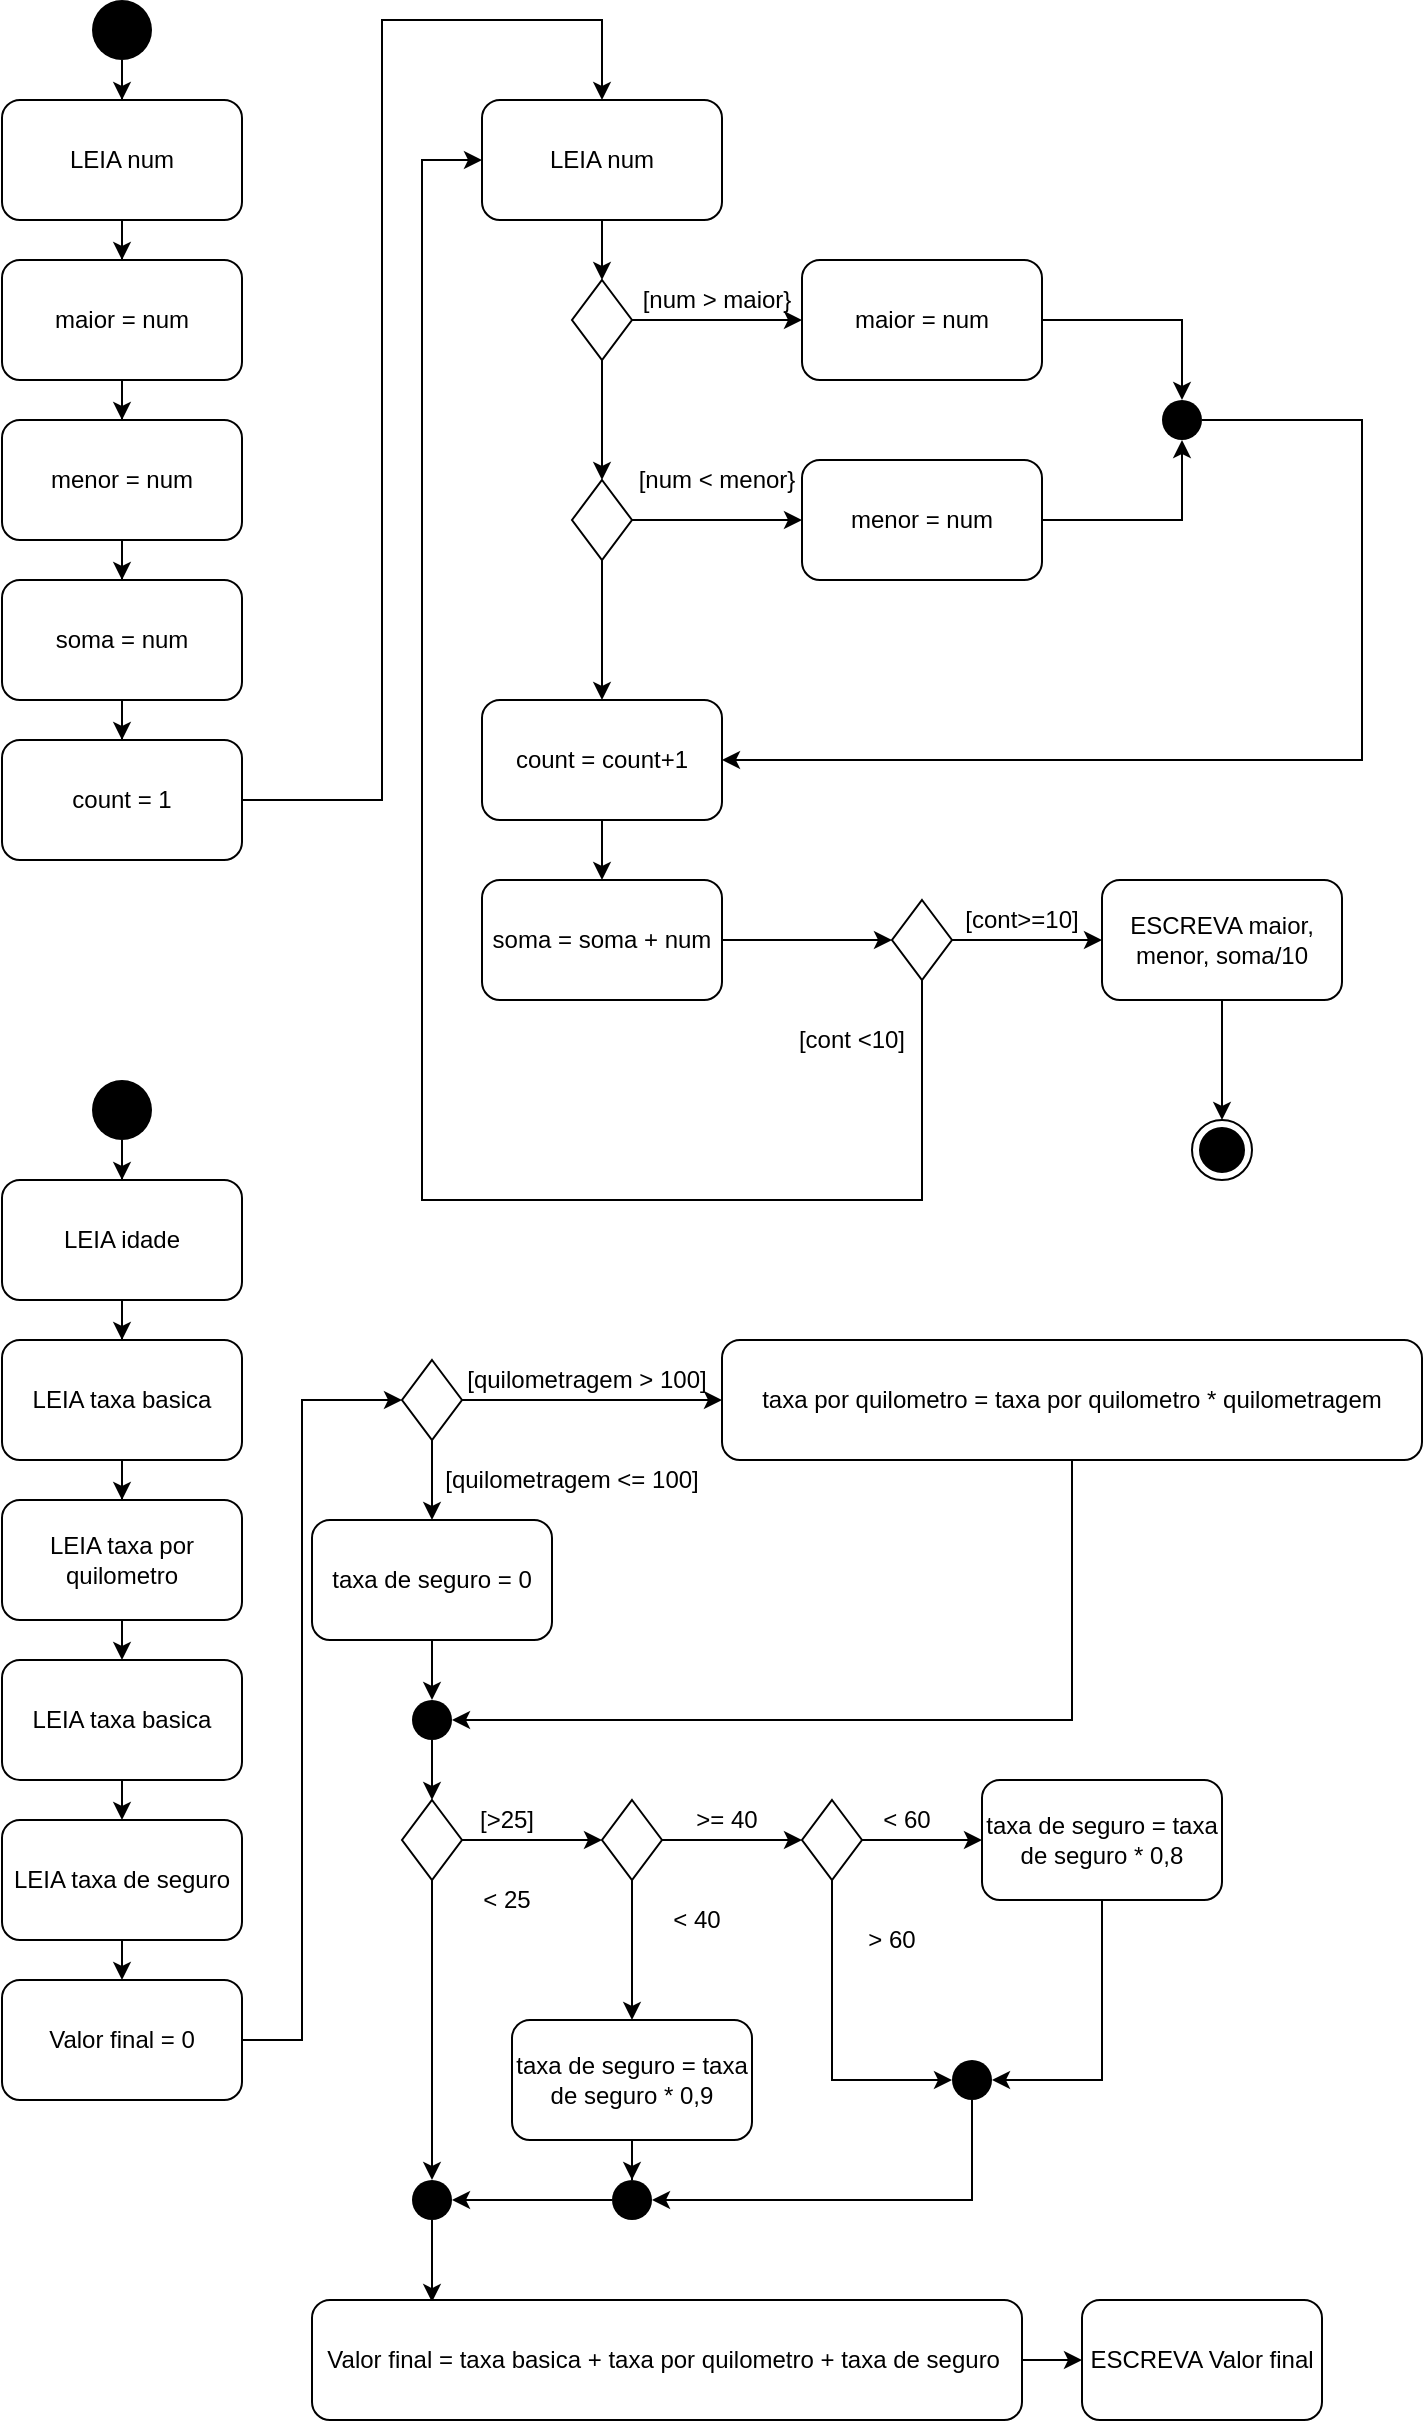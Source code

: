 <mxfile version="13.9.9" type="device"><diagram id="6vsJaMteGhJ027rHBiGD" name="Página-1"><mxGraphModel dx="1086" dy="806" grid="1" gridSize="10" guides="1" tooltips="1" connect="1" arrows="1" fold="1" page="1" pageScale="1" pageWidth="827" pageHeight="1169" math="0" shadow="0"><root><mxCell id="0"/><mxCell id="1" parent="0"/><mxCell id="-xlHinmQGzP2OUaGko8O-5" style="edgeStyle=orthogonalEdgeStyle;rounded=0;orthogonalLoop=1;jettySize=auto;html=1;" parent="1" source="-xlHinmQGzP2OUaGko8O-1" target="-xlHinmQGzP2OUaGko8O-3" edge="1"><mxGeometry relative="1" as="geometry"/></mxCell><mxCell id="-xlHinmQGzP2OUaGko8O-1" value="" style="ellipse;fillColor=#000000;strokeColor=none;" parent="1" vertex="1"><mxGeometry x="155" y="40" width="30" height="30" as="geometry"/></mxCell><mxCell id="-xlHinmQGzP2OUaGko8O-2" value="" style="ellipse;html=1;shape=endState;fillColor=#000000;strokeColor=#000000;" parent="1" vertex="1"><mxGeometry x="705" y="600" width="30" height="30" as="geometry"/></mxCell><mxCell id="-xlHinmQGzP2OUaGko8O-13" style="edgeStyle=orthogonalEdgeStyle;rounded=0;orthogonalLoop=1;jettySize=auto;html=1;" parent="1" source="-xlHinmQGzP2OUaGko8O-3" target="-xlHinmQGzP2OUaGko8O-4" edge="1"><mxGeometry relative="1" as="geometry"/></mxCell><mxCell id="-xlHinmQGzP2OUaGko8O-3" value="LEIA num" style="rounded=1;whiteSpace=wrap;html=1;" parent="1" vertex="1"><mxGeometry x="110" y="90" width="120" height="60" as="geometry"/></mxCell><mxCell id="-xlHinmQGzP2OUaGko8O-14" style="edgeStyle=orthogonalEdgeStyle;rounded=0;orthogonalLoop=1;jettySize=auto;html=1;" parent="1" source="-xlHinmQGzP2OUaGko8O-4" target="-xlHinmQGzP2OUaGko8O-11" edge="1"><mxGeometry relative="1" as="geometry"/></mxCell><mxCell id="-xlHinmQGzP2OUaGko8O-4" value="maior = num" style="rounded=1;whiteSpace=wrap;html=1;" parent="1" vertex="1"><mxGeometry x="110" y="170" width="120" height="60" as="geometry"/></mxCell><mxCell id="-xlHinmQGzP2OUaGko8O-28" style="edgeStyle=orthogonalEdgeStyle;rounded=0;orthogonalLoop=1;jettySize=auto;html=1;endArrow=classic;endFill=1;entryX=0.5;entryY=0;entryDx=0;entryDy=0;" parent="1" source="-xlHinmQGzP2OUaGko8O-9" target="-xlHinmQGzP2OUaGko8O-30" edge="1"><mxGeometry relative="1" as="geometry"><mxPoint x="330" y="120" as="targetPoint"/><Array as="points"><mxPoint x="300" y="440"/><mxPoint x="300" y="50"/><mxPoint x="410" y="50"/></Array></mxGeometry></mxCell><mxCell id="-xlHinmQGzP2OUaGko8O-9" value="count = 1" style="rounded=1;whiteSpace=wrap;html=1;" parent="1" vertex="1"><mxGeometry x="110" y="410" width="120" height="60" as="geometry"/></mxCell><mxCell id="-xlHinmQGzP2OUaGko8O-16" style="edgeStyle=orthogonalEdgeStyle;rounded=0;orthogonalLoop=1;jettySize=auto;html=1;entryX=0.5;entryY=0;entryDx=0;entryDy=0;" parent="1" source="-xlHinmQGzP2OUaGko8O-10" target="-xlHinmQGzP2OUaGko8O-9" edge="1"><mxGeometry relative="1" as="geometry"/></mxCell><mxCell id="-xlHinmQGzP2OUaGko8O-10" value="soma = num" style="rounded=1;whiteSpace=wrap;html=1;" parent="1" vertex="1"><mxGeometry x="110" y="330" width="120" height="60" as="geometry"/></mxCell><mxCell id="-xlHinmQGzP2OUaGko8O-15" style="edgeStyle=orthogonalEdgeStyle;rounded=0;orthogonalLoop=1;jettySize=auto;html=1;entryX=0.5;entryY=0;entryDx=0;entryDy=0;" parent="1" source="-xlHinmQGzP2OUaGko8O-11" target="-xlHinmQGzP2OUaGko8O-10" edge="1"><mxGeometry relative="1" as="geometry"/></mxCell><mxCell id="-xlHinmQGzP2OUaGko8O-11" value="menor = num" style="rounded=1;whiteSpace=wrap;html=1;" parent="1" vertex="1"><mxGeometry x="110" y="250" width="120" height="60" as="geometry"/></mxCell><mxCell id="-xlHinmQGzP2OUaGko8O-34" style="edgeStyle=orthogonalEdgeStyle;rounded=0;orthogonalLoop=1;jettySize=auto;html=1;entryX=0.5;entryY=0;entryDx=0;entryDy=0;endArrow=classic;endFill=1;" parent="1" source="-xlHinmQGzP2OUaGko8O-17" target="-xlHinmQGzP2OUaGko8O-31" edge="1"><mxGeometry relative="1" as="geometry"/></mxCell><mxCell id="-xlHinmQGzP2OUaGko8O-36" style="edgeStyle=orthogonalEdgeStyle;rounded=0;orthogonalLoop=1;jettySize=auto;html=1;endArrow=classic;endFill=1;" parent="1" source="-xlHinmQGzP2OUaGko8O-17" target="-xlHinmQGzP2OUaGko8O-35" edge="1"><mxGeometry relative="1" as="geometry"/></mxCell><mxCell id="-xlHinmQGzP2OUaGko8O-17" value="" style="rhombus;" parent="1" vertex="1"><mxGeometry x="395" y="180" width="30" height="40" as="geometry"/></mxCell><mxCell id="-xlHinmQGzP2OUaGko8O-25" value="[cont &amp;lt;10]" style="text;html=1;strokeColor=none;fillColor=none;align=center;verticalAlign=middle;whiteSpace=wrap;rounded=0;" parent="1" vertex="1"><mxGeometry x="500" y="550" width="70" height="20" as="geometry"/></mxCell><mxCell id="-xlHinmQGzP2OUaGko8O-26" value="[cont&amp;gt;=10]" style="text;html=1;strokeColor=none;fillColor=none;align=center;verticalAlign=middle;whiteSpace=wrap;rounded=0;" parent="1" vertex="1"><mxGeometry x="585" y="490" width="70" height="20" as="geometry"/></mxCell><mxCell id="-xlHinmQGzP2OUaGko8O-33" style="edgeStyle=orthogonalEdgeStyle;rounded=0;orthogonalLoop=1;jettySize=auto;html=1;entryX=0.5;entryY=0;entryDx=0;entryDy=0;endArrow=classic;endFill=1;" parent="1" source="-xlHinmQGzP2OUaGko8O-30" target="-xlHinmQGzP2OUaGko8O-17" edge="1"><mxGeometry relative="1" as="geometry"/></mxCell><mxCell id="-xlHinmQGzP2OUaGko8O-30" value="LEIA num" style="rounded=1;whiteSpace=wrap;html=1;" parent="1" vertex="1"><mxGeometry x="350" y="90" width="120" height="60" as="geometry"/></mxCell><mxCell id="-xlHinmQGzP2OUaGko8O-40" style="edgeStyle=orthogonalEdgeStyle;rounded=0;orthogonalLoop=1;jettySize=auto;html=1;entryX=0;entryY=0.5;entryDx=0;entryDy=0;endArrow=classic;endFill=1;" parent="1" source="-xlHinmQGzP2OUaGko8O-31" target="-xlHinmQGzP2OUaGko8O-39" edge="1"><mxGeometry relative="1" as="geometry"/></mxCell><mxCell id="-xlHinmQGzP2OUaGko8O-47" style="edgeStyle=orthogonalEdgeStyle;rounded=0;orthogonalLoop=1;jettySize=auto;html=1;entryX=0.5;entryY=0;entryDx=0;entryDy=0;endArrow=classic;endFill=1;" parent="1" source="-xlHinmQGzP2OUaGko8O-31" target="-xlHinmQGzP2OUaGko8O-46" edge="1"><mxGeometry relative="1" as="geometry"/></mxCell><mxCell id="-xlHinmQGzP2OUaGko8O-31" value="" style="rhombus;" parent="1" vertex="1"><mxGeometry x="395" y="280" width="30" height="40" as="geometry"/></mxCell><mxCell id="-xlHinmQGzP2OUaGko8O-43" style="edgeStyle=orthogonalEdgeStyle;rounded=0;orthogonalLoop=1;jettySize=auto;html=1;entryX=0.5;entryY=0;entryDx=0;entryDy=0;endArrow=classic;endFill=1;" parent="1" source="-xlHinmQGzP2OUaGko8O-35" target="-xlHinmQGzP2OUaGko8O-42" edge="1"><mxGeometry relative="1" as="geometry"/></mxCell><mxCell id="-xlHinmQGzP2OUaGko8O-35" value="maior = num" style="rounded=1;whiteSpace=wrap;html=1;" parent="1" vertex="1"><mxGeometry x="510" y="170" width="120" height="60" as="geometry"/></mxCell><mxCell id="-xlHinmQGzP2OUaGko8O-37" value="[num &amp;gt; maior}" style="text;html=1;strokeColor=none;fillColor=none;align=center;verticalAlign=middle;whiteSpace=wrap;rounded=0;" parent="1" vertex="1"><mxGeometry x="425" y="180" width="85" height="20" as="geometry"/></mxCell><mxCell id="-xlHinmQGzP2OUaGko8O-38" value="[num &amp;lt; menor}" style="text;html=1;strokeColor=none;fillColor=none;align=center;verticalAlign=middle;whiteSpace=wrap;rounded=0;" parent="1" vertex="1"><mxGeometry x="425" y="270" width="85" height="20" as="geometry"/></mxCell><mxCell id="-xlHinmQGzP2OUaGko8O-44" style="edgeStyle=orthogonalEdgeStyle;rounded=0;orthogonalLoop=1;jettySize=auto;html=1;entryX=0.5;entryY=1;entryDx=0;entryDy=0;endArrow=classic;endFill=1;" parent="1" source="-xlHinmQGzP2OUaGko8O-39" target="-xlHinmQGzP2OUaGko8O-42" edge="1"><mxGeometry relative="1" as="geometry"/></mxCell><mxCell id="-xlHinmQGzP2OUaGko8O-39" value="menor = num" style="rounded=1;whiteSpace=wrap;html=1;" parent="1" vertex="1"><mxGeometry x="510" y="270" width="120" height="60" as="geometry"/></mxCell><mxCell id="-xlHinmQGzP2OUaGko8O-48" style="edgeStyle=orthogonalEdgeStyle;rounded=0;orthogonalLoop=1;jettySize=auto;html=1;entryX=1;entryY=0.5;entryDx=0;entryDy=0;endArrow=classic;endFill=1;" parent="1" source="-xlHinmQGzP2OUaGko8O-42" target="-xlHinmQGzP2OUaGko8O-46" edge="1"><mxGeometry relative="1" as="geometry"><Array as="points"><mxPoint x="790" y="250"/><mxPoint x="790" y="420"/></Array></mxGeometry></mxCell><mxCell id="-xlHinmQGzP2OUaGko8O-42" value="" style="ellipse;fillColor=#000000;strokeColor=none;" parent="1" vertex="1"><mxGeometry x="690" y="240" width="20" height="20" as="geometry"/></mxCell><mxCell id="-xlHinmQGzP2OUaGko8O-50" style="edgeStyle=orthogonalEdgeStyle;rounded=0;orthogonalLoop=1;jettySize=auto;html=1;endArrow=classic;endFill=1;" parent="1" source="-xlHinmQGzP2OUaGko8O-46" target="-xlHinmQGzP2OUaGko8O-49" edge="1"><mxGeometry relative="1" as="geometry"/></mxCell><mxCell id="-xlHinmQGzP2OUaGko8O-46" value="count = count+1" style="rounded=1;whiteSpace=wrap;html=1;" parent="1" vertex="1"><mxGeometry x="350" y="390" width="120" height="60" as="geometry"/></mxCell><mxCell id="-xlHinmQGzP2OUaGko8O-52" style="edgeStyle=orthogonalEdgeStyle;rounded=0;orthogonalLoop=1;jettySize=auto;html=1;entryX=0;entryY=0.5;entryDx=0;entryDy=0;endArrow=classic;endFill=1;" parent="1" source="-xlHinmQGzP2OUaGko8O-49" target="-xlHinmQGzP2OUaGko8O-51" edge="1"><mxGeometry relative="1" as="geometry"/></mxCell><mxCell id="-xlHinmQGzP2OUaGko8O-49" value="soma = soma + num" style="rounded=1;whiteSpace=wrap;html=1;" parent="1" vertex="1"><mxGeometry x="350" y="480" width="120" height="60" as="geometry"/></mxCell><mxCell id="-xlHinmQGzP2OUaGko8O-54" style="edgeStyle=orthogonalEdgeStyle;rounded=0;orthogonalLoop=1;jettySize=auto;html=1;entryX=0;entryY=0.5;entryDx=0;entryDy=0;endArrow=classic;endFill=1;" parent="1" source="-xlHinmQGzP2OUaGko8O-51" target="-xlHinmQGzP2OUaGko8O-53" edge="1"><mxGeometry relative="1" as="geometry"/></mxCell><mxCell id="-xlHinmQGzP2OUaGko8O-55" style="edgeStyle=orthogonalEdgeStyle;rounded=0;orthogonalLoop=1;jettySize=auto;html=1;endArrow=classic;endFill=1;entryX=0;entryY=0.5;entryDx=0;entryDy=0;" parent="1" source="-xlHinmQGzP2OUaGko8O-51" target="-xlHinmQGzP2OUaGko8O-30" edge="1"><mxGeometry relative="1" as="geometry"><mxPoint x="320" y="120" as="targetPoint"/><Array as="points"><mxPoint x="570" y="640"/><mxPoint x="320" y="640"/><mxPoint x="320" y="120"/></Array></mxGeometry></mxCell><mxCell id="-xlHinmQGzP2OUaGko8O-51" value="" style="rhombus;" parent="1" vertex="1"><mxGeometry x="555" y="490" width="30" height="40" as="geometry"/></mxCell><mxCell id="-xlHinmQGzP2OUaGko8O-57" style="edgeStyle=orthogonalEdgeStyle;rounded=0;orthogonalLoop=1;jettySize=auto;html=1;entryX=0.5;entryY=0;entryDx=0;entryDy=0;endArrow=classic;endFill=1;" parent="1" source="-xlHinmQGzP2OUaGko8O-53" target="-xlHinmQGzP2OUaGko8O-2" edge="1"><mxGeometry relative="1" as="geometry"/></mxCell><mxCell id="-xlHinmQGzP2OUaGko8O-53" value="ESCREVA maior, menor, soma/10" style="rounded=1;whiteSpace=wrap;html=1;" parent="1" vertex="1"><mxGeometry x="660" y="480" width="120" height="60" as="geometry"/></mxCell><mxCell id="yD49e7gTblMTnwop8ZKa-43" style="edgeStyle=orthogonalEdgeStyle;rounded=0;orthogonalLoop=1;jettySize=auto;html=1;" edge="1" parent="1" source="yD49e7gTblMTnwop8ZKa-2" target="yD49e7gTblMTnwop8ZKa-41"><mxGeometry relative="1" as="geometry"/></mxCell><mxCell id="yD49e7gTblMTnwop8ZKa-2" value="" style="ellipse;fillColor=#000000;strokeColor=none;" vertex="1" parent="1"><mxGeometry x="155" y="580" width="30" height="30" as="geometry"/></mxCell><mxCell id="yD49e7gTblMTnwop8ZKa-6" style="edgeStyle=orthogonalEdgeStyle;rounded=0;orthogonalLoop=1;jettySize=auto;html=1;" edge="1" parent="1" source="yD49e7gTblMTnwop8ZKa-3" target="yD49e7gTblMTnwop8ZKa-5"><mxGeometry relative="1" as="geometry"/></mxCell><mxCell id="yD49e7gTblMTnwop8ZKa-3" value="LEIA taxa basica" style="rounded=1;whiteSpace=wrap;html=1;" vertex="1" parent="1"><mxGeometry x="110" y="710" width="120" height="60" as="geometry"/></mxCell><mxCell id="yD49e7gTblMTnwop8ZKa-5" value="LEIA taxa por quilometro" style="rounded=1;whiteSpace=wrap;html=1;" vertex="1" parent="1"><mxGeometry x="110" y="790" width="120" height="60" as="geometry"/></mxCell><mxCell id="yD49e7gTblMTnwop8ZKa-7" style="edgeStyle=orthogonalEdgeStyle;rounded=0;orthogonalLoop=1;jettySize=auto;html=1;entryX=0.5;entryY=0;entryDx=0;entryDy=0;" edge="1" parent="1" target="yD49e7gTblMTnwop8ZKa-9"><mxGeometry relative="1" as="geometry"><mxPoint x="170" y="850" as="sourcePoint"/></mxGeometry></mxCell><mxCell id="yD49e7gTblMTnwop8ZKa-9" value="LEIA taxa basica" style="rounded=1;whiteSpace=wrap;html=1;" vertex="1" parent="1"><mxGeometry x="110" y="870" width="120" height="60" as="geometry"/></mxCell><mxCell id="yD49e7gTblMTnwop8ZKa-17" style="edgeStyle=orthogonalEdgeStyle;rounded=0;orthogonalLoop=1;jettySize=auto;html=1;entryX=0.5;entryY=0;entryDx=0;entryDy=0;" edge="1" parent="1" target="yD49e7gTblMTnwop8ZKa-18"><mxGeometry relative="1" as="geometry"><mxPoint x="170" y="930" as="sourcePoint"/></mxGeometry></mxCell><mxCell id="yD49e7gTblMTnwop8ZKa-18" value="LEIA taxa de seguro" style="rounded=1;whiteSpace=wrap;html=1;" vertex="1" parent="1"><mxGeometry x="110" y="950" width="120" height="60" as="geometry"/></mxCell><mxCell id="yD49e7gTblMTnwop8ZKa-19" style="edgeStyle=orthogonalEdgeStyle;rounded=0;orthogonalLoop=1;jettySize=auto;html=1;entryX=0.5;entryY=0;entryDx=0;entryDy=0;" edge="1" parent="1" target="yD49e7gTblMTnwop8ZKa-20"><mxGeometry relative="1" as="geometry"><mxPoint x="170" y="1010" as="sourcePoint"/></mxGeometry></mxCell><mxCell id="yD49e7gTblMTnwop8ZKa-22" style="edgeStyle=orthogonalEdgeStyle;rounded=0;orthogonalLoop=1;jettySize=auto;html=1;entryX=0;entryY=0.5;entryDx=0;entryDy=0;" edge="1" parent="1" source="yD49e7gTblMTnwop8ZKa-20" target="yD49e7gTblMTnwop8ZKa-21"><mxGeometry relative="1" as="geometry"><Array as="points"><mxPoint x="260" y="1060"/><mxPoint x="260" y="740"/></Array></mxGeometry></mxCell><mxCell id="yD49e7gTblMTnwop8ZKa-20" value="Valor final = 0" style="rounded=1;whiteSpace=wrap;html=1;" vertex="1" parent="1"><mxGeometry x="110" y="1030" width="120" height="60" as="geometry"/></mxCell><mxCell id="yD49e7gTblMTnwop8ZKa-24" style="edgeStyle=orthogonalEdgeStyle;rounded=0;orthogonalLoop=1;jettySize=auto;html=1;entryX=0;entryY=0.5;entryDx=0;entryDy=0;" edge="1" parent="1" source="yD49e7gTblMTnwop8ZKa-21" target="yD49e7gTblMTnwop8ZKa-23"><mxGeometry relative="1" as="geometry"/></mxCell><mxCell id="yD49e7gTblMTnwop8ZKa-74" style="edgeStyle=orthogonalEdgeStyle;rounded=0;orthogonalLoop=1;jettySize=auto;html=1;entryX=0.5;entryY=0;entryDx=0;entryDy=0;" edge="1" parent="1" source="yD49e7gTblMTnwop8ZKa-21" target="yD49e7gTblMTnwop8ZKa-72"><mxGeometry relative="1" as="geometry"/></mxCell><mxCell id="yD49e7gTblMTnwop8ZKa-21" value="" style="rhombus;" vertex="1" parent="1"><mxGeometry x="310" y="720" width="30" height="40" as="geometry"/></mxCell><mxCell id="yD49e7gTblMTnwop8ZKa-34" style="edgeStyle=orthogonalEdgeStyle;rounded=0;orthogonalLoop=1;jettySize=auto;html=1;entryX=1;entryY=0.5;entryDx=0;entryDy=0;" edge="1" parent="1" source="yD49e7gTblMTnwop8ZKa-23" target="yD49e7gTblMTnwop8ZKa-31"><mxGeometry relative="1" as="geometry"><Array as="points"><mxPoint x="645" y="900"/></Array></mxGeometry></mxCell><mxCell id="yD49e7gTblMTnwop8ZKa-23" value="taxa por quilometro = taxa por quilometro * quilometragem" style="rounded=1;whiteSpace=wrap;html=1;" vertex="1" parent="1"><mxGeometry x="470" y="710" width="350" height="60" as="geometry"/></mxCell><mxCell id="yD49e7gTblMTnwop8ZKa-25" value="[quilometragem &amp;gt; 100]" style="text;html=1;strokeColor=none;fillColor=none;align=center;verticalAlign=middle;whiteSpace=wrap;rounded=0;" vertex="1" parent="1"><mxGeometry x="340" y="720" width="125" height="20" as="geometry"/></mxCell><mxCell id="yD49e7gTblMTnwop8ZKa-27" value="[quilometragem &amp;lt;= 100]" style="text;html=1;strokeColor=none;fillColor=none;align=center;verticalAlign=middle;whiteSpace=wrap;rounded=0;" vertex="1" parent="1"><mxGeometry x="330" y="770" width="130" height="20" as="geometry"/></mxCell><mxCell id="yD49e7gTblMTnwop8ZKa-39" style="edgeStyle=orthogonalEdgeStyle;rounded=0;orthogonalLoop=1;jettySize=auto;html=1;" edge="1" parent="1" source="yD49e7gTblMTnwop8ZKa-30"><mxGeometry relative="1" as="geometry"><mxPoint x="410" y="960" as="targetPoint"/></mxGeometry></mxCell><mxCell id="yD49e7gTblMTnwop8ZKa-45" style="edgeStyle=orthogonalEdgeStyle;rounded=0;orthogonalLoop=1;jettySize=auto;html=1;entryX=0.5;entryY=0;entryDx=0;entryDy=0;" edge="1" parent="1" source="yD49e7gTblMTnwop8ZKa-30" target="yD49e7gTblMTnwop8ZKa-63"><mxGeometry relative="1" as="geometry"><mxPoint x="325" y="1060" as="targetPoint"/><Array as="points"/></mxGeometry></mxCell><mxCell id="yD49e7gTblMTnwop8ZKa-30" value="" style="rhombus;" vertex="1" parent="1"><mxGeometry x="310" y="940" width="30" height="40" as="geometry"/></mxCell><mxCell id="yD49e7gTblMTnwop8ZKa-35" style="edgeStyle=orthogonalEdgeStyle;rounded=0;orthogonalLoop=1;jettySize=auto;html=1;" edge="1" parent="1" source="yD49e7gTblMTnwop8ZKa-31" target="yD49e7gTblMTnwop8ZKa-30"><mxGeometry relative="1" as="geometry"/></mxCell><mxCell id="yD49e7gTblMTnwop8ZKa-31" value="" style="ellipse;fillColor=#000000;strokeColor=none;" vertex="1" parent="1"><mxGeometry x="315" y="890" width="20" height="20" as="geometry"/></mxCell><mxCell id="yD49e7gTblMTnwop8ZKa-36" value="[&amp;gt;25]" style="text;html=1;strokeColor=none;fillColor=none;align=center;verticalAlign=middle;whiteSpace=wrap;rounded=0;" vertex="1" parent="1"><mxGeometry x="300" y="940" width="125" height="20" as="geometry"/></mxCell><mxCell id="yD49e7gTblMTnwop8ZKa-37" value="&amp;lt; 25" style="text;html=1;strokeColor=none;fillColor=none;align=center;verticalAlign=middle;whiteSpace=wrap;rounded=0;" vertex="1" parent="1"><mxGeometry x="300" y="980" width="125" height="20" as="geometry"/></mxCell><mxCell id="yD49e7gTblMTnwop8ZKa-46" style="edgeStyle=orthogonalEdgeStyle;rounded=0;orthogonalLoop=1;jettySize=auto;html=1;" edge="1" parent="1" source="yD49e7gTblMTnwop8ZKa-40"><mxGeometry relative="1" as="geometry"><mxPoint x="425" y="1050" as="targetPoint"/></mxGeometry></mxCell><mxCell id="yD49e7gTblMTnwop8ZKa-50" style="edgeStyle=orthogonalEdgeStyle;rounded=0;orthogonalLoop=1;jettySize=auto;html=1;" edge="1" parent="1" source="yD49e7gTblMTnwop8ZKa-40"><mxGeometry relative="1" as="geometry"><mxPoint x="510" y="960" as="targetPoint"/></mxGeometry></mxCell><mxCell id="yD49e7gTblMTnwop8ZKa-40" value="" style="rhombus;" vertex="1" parent="1"><mxGeometry x="410" y="940" width="30" height="40" as="geometry"/></mxCell><mxCell id="yD49e7gTblMTnwop8ZKa-42" style="edgeStyle=orthogonalEdgeStyle;rounded=0;orthogonalLoop=1;jettySize=auto;html=1;entryX=0.5;entryY=0;entryDx=0;entryDy=0;" edge="1" parent="1" source="yD49e7gTblMTnwop8ZKa-41" target="yD49e7gTblMTnwop8ZKa-3"><mxGeometry relative="1" as="geometry"/></mxCell><mxCell id="yD49e7gTblMTnwop8ZKa-41" value="LEIA idade" style="rounded=1;whiteSpace=wrap;html=1;" vertex="1" parent="1"><mxGeometry x="110" y="630" width="120" height="60" as="geometry"/></mxCell><mxCell id="yD49e7gTblMTnwop8ZKa-47" value="&amp;lt; 40" style="text;html=1;strokeColor=none;fillColor=none;align=center;verticalAlign=middle;whiteSpace=wrap;rounded=0;" vertex="1" parent="1"><mxGeometry x="395" y="990" width="125" height="20" as="geometry"/></mxCell><mxCell id="yD49e7gTblMTnwop8ZKa-49" value="&amp;gt;= 40" style="text;html=1;strokeColor=none;fillColor=none;align=center;verticalAlign=middle;whiteSpace=wrap;rounded=0;" vertex="1" parent="1"><mxGeometry x="410" y="940" width="125" height="20" as="geometry"/></mxCell><mxCell id="yD49e7gTblMTnwop8ZKa-52" style="edgeStyle=orthogonalEdgeStyle;rounded=0;orthogonalLoop=1;jettySize=auto;html=1;" edge="1" parent="1" source="yD49e7gTblMTnwop8ZKa-51"><mxGeometry relative="1" as="geometry"><mxPoint x="600" y="960" as="targetPoint"/></mxGeometry></mxCell><mxCell id="yD49e7gTblMTnwop8ZKa-54" style="edgeStyle=orthogonalEdgeStyle;rounded=0;orthogonalLoop=1;jettySize=auto;html=1;entryX=0;entryY=0.5;entryDx=0;entryDy=0;" edge="1" parent="1" source="yD49e7gTblMTnwop8ZKa-51" target="yD49e7gTblMTnwop8ZKa-59"><mxGeometry relative="1" as="geometry"><mxPoint x="525" y="1020" as="targetPoint"/><Array as="points"><mxPoint x="525" y="1080"/></Array></mxGeometry></mxCell><mxCell id="yD49e7gTblMTnwop8ZKa-51" value="" style="rhombus;" vertex="1" parent="1"><mxGeometry x="510" y="940" width="30" height="40" as="geometry"/></mxCell><mxCell id="yD49e7gTblMTnwop8ZKa-53" value="&amp;lt; 60" style="text;html=1;strokeColor=none;fillColor=none;align=center;verticalAlign=middle;whiteSpace=wrap;rounded=0;" vertex="1" parent="1"><mxGeometry x="500" y="940" width="125" height="20" as="geometry"/></mxCell><mxCell id="yD49e7gTblMTnwop8ZKa-55" value="&amp;gt; 60" style="text;html=1;strokeColor=none;fillColor=none;align=center;verticalAlign=middle;whiteSpace=wrap;rounded=0;" vertex="1" parent="1"><mxGeometry x="530" y="1000" width="50" height="20" as="geometry"/></mxCell><mxCell id="yD49e7gTblMTnwop8ZKa-57" style="edgeStyle=orthogonalEdgeStyle;rounded=0;orthogonalLoop=1;jettySize=auto;html=1;entryX=1;entryY=0.5;entryDx=0;entryDy=0;" edge="1" parent="1" source="yD49e7gTblMTnwop8ZKa-56" target="yD49e7gTblMTnwop8ZKa-59"><mxGeometry relative="1" as="geometry"><mxPoint x="660" y="1050" as="targetPoint"/></mxGeometry></mxCell><mxCell id="yD49e7gTblMTnwop8ZKa-56" value="taxa de seguro = taxa de seguro * 0,8" style="rounded=1;whiteSpace=wrap;html=1;" vertex="1" parent="1"><mxGeometry x="600" y="930" width="120" height="60" as="geometry"/></mxCell><mxCell id="yD49e7gTblMTnwop8ZKa-62" style="edgeStyle=orthogonalEdgeStyle;rounded=0;orthogonalLoop=1;jettySize=auto;html=1;entryX=0.5;entryY=0;entryDx=0;entryDy=0;" edge="1" parent="1" source="yD49e7gTblMTnwop8ZKa-58" target="yD49e7gTblMTnwop8ZKa-61"><mxGeometry relative="1" as="geometry"/></mxCell><mxCell id="yD49e7gTblMTnwop8ZKa-58" value="taxa de seguro = taxa de seguro * 0,9" style="rounded=1;whiteSpace=wrap;html=1;" vertex="1" parent="1"><mxGeometry x="365" y="1050" width="120" height="60" as="geometry"/></mxCell><mxCell id="yD49e7gTblMTnwop8ZKa-60" style="edgeStyle=orthogonalEdgeStyle;rounded=0;orthogonalLoop=1;jettySize=auto;html=1;entryX=1;entryY=0.5;entryDx=0;entryDy=0;" edge="1" parent="1" source="yD49e7gTblMTnwop8ZKa-59" target="yD49e7gTblMTnwop8ZKa-61"><mxGeometry relative="1" as="geometry"><mxPoint x="450" y="1140" as="targetPoint"/><Array as="points"><mxPoint x="595" y="1140"/></Array></mxGeometry></mxCell><mxCell id="yD49e7gTblMTnwop8ZKa-59" value="" style="ellipse;fillColor=#000000;strokeColor=none;" vertex="1" parent="1"><mxGeometry x="585" y="1070" width="20" height="20" as="geometry"/></mxCell><mxCell id="yD49e7gTblMTnwop8ZKa-65" style="edgeStyle=orthogonalEdgeStyle;rounded=0;orthogonalLoop=1;jettySize=auto;html=1;entryX=1;entryY=0.5;entryDx=0;entryDy=0;" edge="1" parent="1" source="yD49e7gTblMTnwop8ZKa-61" target="yD49e7gTblMTnwop8ZKa-63"><mxGeometry relative="1" as="geometry"/></mxCell><mxCell id="yD49e7gTblMTnwop8ZKa-61" value="" style="ellipse;fillColor=#000000;strokeColor=none;" vertex="1" parent="1"><mxGeometry x="415" y="1130" width="20" height="20" as="geometry"/></mxCell><mxCell id="yD49e7gTblMTnwop8ZKa-68" style="edgeStyle=orthogonalEdgeStyle;rounded=0;orthogonalLoop=1;jettySize=auto;html=1;entryX=0.169;entryY=0.017;entryDx=0;entryDy=0;entryPerimeter=0;" edge="1" parent="1" source="yD49e7gTblMTnwop8ZKa-63" target="yD49e7gTblMTnwop8ZKa-66"><mxGeometry relative="1" as="geometry"/></mxCell><mxCell id="yD49e7gTblMTnwop8ZKa-63" value="" style="ellipse;fillColor=#000000;strokeColor=none;" vertex="1" parent="1"><mxGeometry x="315" y="1130" width="20" height="20" as="geometry"/></mxCell><mxCell id="yD49e7gTblMTnwop8ZKa-69" style="edgeStyle=orthogonalEdgeStyle;rounded=0;orthogonalLoop=1;jettySize=auto;html=1;" edge="1" parent="1" source="yD49e7gTblMTnwop8ZKa-66"><mxGeometry relative="1" as="geometry"><mxPoint x="650" y="1220" as="targetPoint"/></mxGeometry></mxCell><mxCell id="yD49e7gTblMTnwop8ZKa-66" value="Valor final = taxa basica + taxa por quilometro + taxa de seguro&amp;nbsp;" style="rounded=1;whiteSpace=wrap;html=1;" vertex="1" parent="1"><mxGeometry x="265" y="1190" width="355" height="60" as="geometry"/></mxCell><mxCell id="yD49e7gTblMTnwop8ZKa-71" value="ESCREVA Valor final" style="rounded=1;whiteSpace=wrap;html=1;" vertex="1" parent="1"><mxGeometry x="650" y="1190" width="120" height="60" as="geometry"/></mxCell><mxCell id="yD49e7gTblMTnwop8ZKa-75" style="edgeStyle=orthogonalEdgeStyle;rounded=0;orthogonalLoop=1;jettySize=auto;html=1;entryX=0.5;entryY=0;entryDx=0;entryDy=0;" edge="1" parent="1" source="yD49e7gTblMTnwop8ZKa-72" target="yD49e7gTblMTnwop8ZKa-31"><mxGeometry relative="1" as="geometry"/></mxCell><mxCell id="yD49e7gTblMTnwop8ZKa-72" value="taxa de seguro = 0" style="rounded=1;whiteSpace=wrap;html=1;" vertex="1" parent="1"><mxGeometry x="265" y="800" width="120" height="60" as="geometry"/></mxCell></root></mxGraphModel></diagram></mxfile>